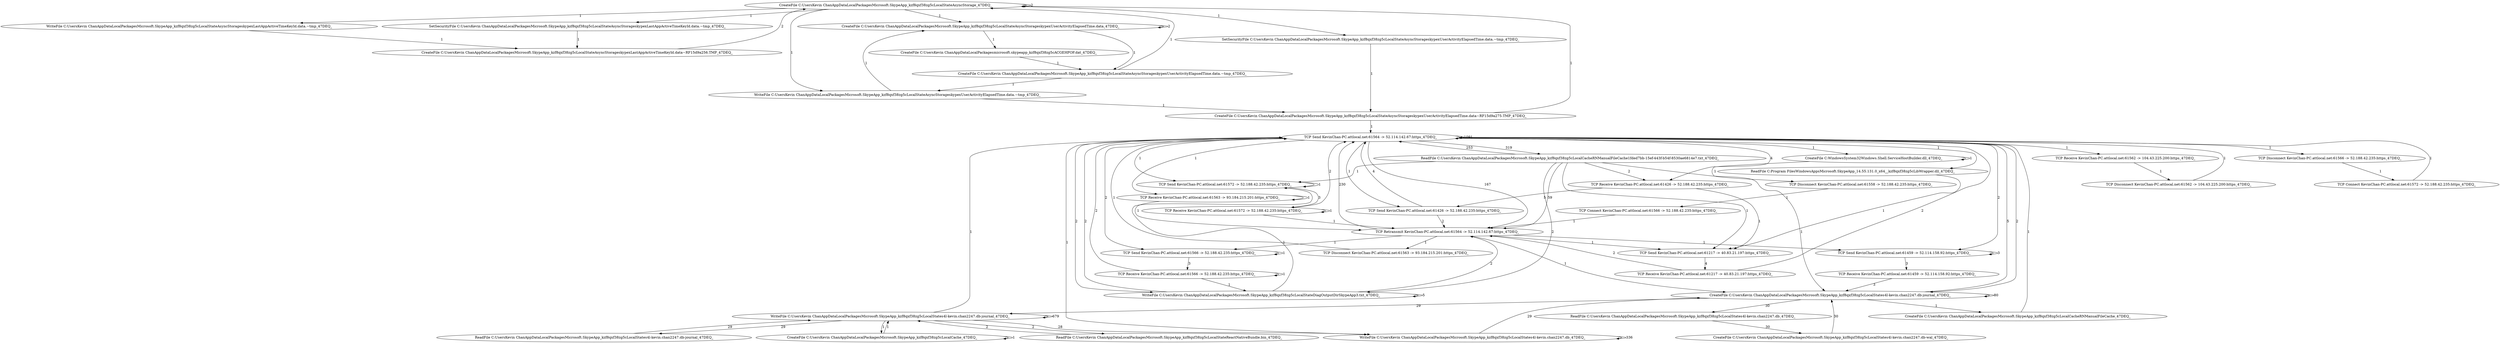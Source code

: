 strict digraph G {
  "CreateFile C:\Users\Kevin Chan\AppData\Local\Packages\Microsoft.SkypeApp_kzf8qxf38zg5c\LocalState\AsyncStorage_47DEQ_";
  "SetSecurityFile C:\Users\Kevin Chan\AppData\Local\Packages\Microsoft.SkypeApp_kzf8qxf38zg5c\LocalState\AsyncStorage\skypexLastAppActiveTimeKeyId.data.~tmp_47DEQ_";
  "CreateFile C:\Users\Kevin Chan\AppData\Local\Packages\Microsoft.SkypeApp_kzf8qxf38zg5c\LocalState\AsyncStorage\skypexLastAppActiveTimeKeyId.data~RF15d9a256.TMP_47DEQ_";
  "WriteFile C:\Users\Kevin Chan\AppData\Local\Packages\Microsoft.SkypeApp_kzf8qxf38zg5c\LocalState\AsyncStorage\skypexLastAppActiveTimeKeyId.data.~tmp_47DEQ_";
  "CreateFile C:\Users\Kevin Chan\AppData\Local\Packages\Microsoft.SkypeApp_kzf8qxf38zg5c\LocalState\AsyncStorage\skypexUserActivityElapsedTime.data_47DEQ_";
  "CreateFile C:\Users\Kevin Chan\AppData\Local\Packages\microsoft.skypeapp_kzf8qxf38zg5c\AC\GEH\POF.dat_47DEQ_";
  "CreateFile C:\Users\Kevin Chan\AppData\Local\Packages\Microsoft.SkypeApp_kzf8qxf38zg5c\LocalState\AsyncStorage\skypexUserActivityElapsedTime.data.~tmp_47DEQ_";
  "WriteFile C:\Users\Kevin Chan\AppData\Local\Packages\Microsoft.SkypeApp_kzf8qxf38zg5c\LocalState\AsyncStorage\skypexUserActivityElapsedTime.data.~tmp_47DEQ_";
  "SetSecurityFile C:\Users\Kevin Chan\AppData\Local\Packages\Microsoft.SkypeApp_kzf8qxf38zg5c\LocalState\AsyncStorage\skypexUserActivityElapsedTime.data.~tmp_47DEQ_";
  "CreateFile C:\Users\Kevin Chan\AppData\Local\Packages\Microsoft.SkypeApp_kzf8qxf38zg5c\LocalState\AsyncStorage\skypexUserActivityElapsedTime.data~RF15d9a275.TMP_47DEQ_";
  "TCP Send KevinChan-PC.attlocal.net:61564 -&gt; 52.114.142.67:https_47DEQ_";
  "ReadFile C:\Users\Kevin Chan\AppData\Local\Packages\Microsoft.SkypeApp_kzf8qxf38zg5c\LocalCache\RNManualFileCache\1fded7bb-15ef-443f-b54f-8530ae6814e7.txt_47DEQ_";
  "TCP Retransmit KevinChan-PC.attlocal.net:61564 -&gt; 52.114.142.67:https_47DEQ_";
  "TCP Send KevinChan-PC.attlocal.net:61459 -&gt; 52.114.158.92:https_47DEQ_";
  "TCP Receive KevinChan-PC.attlocal.net:61459 -&gt; 52.114.158.92:https_47DEQ_";
  "CreateFile C:\Users\Kevin Chan\AppData\Local\Packages\Microsoft.SkypeApp_kzf8qxf38zg5c\LocalState\s4l-kevin.chan2247.db-journal_47DEQ_";
  "ReadFile C:\Users\Kevin Chan\AppData\Local\Packages\Microsoft.SkypeApp_kzf8qxf38zg5c\LocalState\s4l-kevin.chan2247.db_47DEQ_";
  "CreateFile C:\Users\Kevin Chan\AppData\Local\Packages\Microsoft.SkypeApp_kzf8qxf38zg5c\LocalState\s4l-kevin.chan2247.db-wal_47DEQ_";
  "WriteFile C:\Users\Kevin Chan\AppData\Local\Packages\Microsoft.SkypeApp_kzf8qxf38zg5c\LocalState\s4l-kevin.chan2247.db-journal_47DEQ_";
  "ReadFile C:\Users\Kevin Chan\AppData\Local\Packages\Microsoft.SkypeApp_kzf8qxf38zg5c\LocalState\s4l-kevin.chan2247.db-journal_47DEQ_";
  "WriteFile C:\Users\Kevin Chan\AppData\Local\Packages\Microsoft.SkypeApp_kzf8qxf38zg5c\LocalState\s4l-kevin.chan2247.db_47DEQ_";
  "WriteFile C:\Users\Kevin Chan\AppData\Local\Packages\Microsoft.SkypeApp_kzf8qxf38zg5c\LocalState\DiagOutputDir\SkypeApp3.txt_47DEQ_";
  "TCP Receive KevinChan-PC.attlocal.net:61426 -&gt; 52.188.42.235:https_47DEQ_";
  "TCP Send KevinChan-PC.attlocal.net:61426 -&gt; 52.188.42.235:https_47DEQ_";
  "TCP Send KevinChan-PC.attlocal.net:61217 -&gt; 40.83.21.197:https_47DEQ_";
  "TCP Receive KevinChan-PC.attlocal.net:61217 -&gt; 40.83.21.197:https_47DEQ_";
  "CreateFile C:\Windows\System32\Windows.Shell.ServiceHostBuilder.dll_47DEQ_";
  "TCP Disconnect KevinChan-PC.attlocal.net:61558 -&gt; 52.188.42.235:https_47DEQ_";
  "TCP Connect KevinChan-PC.attlocal.net:61566 -&gt; 52.188.42.235:https_47DEQ_";
  "TCP Send KevinChan-PC.attlocal.net:61566 -&gt; 52.188.42.235:https_47DEQ_";
  "TCP Receive KevinChan-PC.attlocal.net:61566 -&gt; 52.188.42.235:https_47DEQ_";
  "CreateFile C:\Users\Kevin Chan\AppData\Local\Packages\Microsoft.SkypeApp_kzf8qxf38zg5c\LocalCache_47DEQ_";
  "CreateFile C:\Users\Kevin Chan\AppData\Local\Packages\Microsoft.SkypeApp_kzf8qxf38zg5c\LocalCache\RNManualFileCache_47DEQ_";
  "TCP Receive KevinChan-PC.attlocal.net:61562 -&gt; 104.43.225.200:https_47DEQ_";
  "TCP Disconnect KevinChan-PC.attlocal.net:61562 -&gt; 104.43.225.200:https_47DEQ_";
  "ReadFile C:\Program Files\WindowsApps\Microsoft.SkypeApp_14.55.131.0_x64__kzf8qxf38zg5c\LibWrapper.dll_47DEQ_";
  "TCP Receive KevinChan-PC.attlocal.net:61563 -&gt; 93.184.215.201:https_47DEQ_";
  "TCP Disconnect KevinChan-PC.attlocal.net:61563 -&gt; 93.184.215.201:https_47DEQ_";
  "TCP Disconnect KevinChan-PC.attlocal.net:61566 -&gt; 52.188.42.235:https_47DEQ_";
  "TCP Connect KevinChan-PC.attlocal.net:61572 -&gt; 52.188.42.235:https_47DEQ_";
  "TCP Send KevinChan-PC.attlocal.net:61572 -&gt; 52.188.42.235:https_47DEQ_";
  "TCP Receive KevinChan-PC.attlocal.net:61572 -&gt; 52.188.42.235:https_47DEQ_";
  "ReadFile C:\Users\Kevin Chan\AppData\Local\Packages\Microsoft.SkypeApp_kzf8qxf38zg5c\LocalState\ReactNativeBundle.bin_47DEQ_";
  "CreateFile C:\Users\Kevin Chan\AppData\Local\Packages\Microsoft.SkypeApp_kzf8qxf38zg5c\LocalState\AsyncStorage_47DEQ_" -> "SetSecurityFile C:\Users\Kevin Chan\AppData\Local\Packages\Microsoft.SkypeApp_kzf8qxf38zg5c\LocalState\AsyncStorage\skypexLastAppActiveTimeKeyId.data.~tmp_47DEQ_" [ label="1" ];
  "SetSecurityFile C:\Users\Kevin Chan\AppData\Local\Packages\Microsoft.SkypeApp_kzf8qxf38zg5c\LocalState\AsyncStorage\skypexLastAppActiveTimeKeyId.data.~tmp_47DEQ_" -> "CreateFile C:\Users\Kevin Chan\AppData\Local\Packages\Microsoft.SkypeApp_kzf8qxf38zg5c\LocalState\AsyncStorage\skypexLastAppActiveTimeKeyId.data~RF15d9a256.TMP_47DEQ_" [ label="1" ];
  "CreateFile C:\Users\Kevin Chan\AppData\Local\Packages\Microsoft.SkypeApp_kzf8qxf38zg5c\LocalState\AsyncStorage\skypexLastAppActiveTimeKeyId.data~RF15d9a256.TMP_47DEQ_" -> "CreateFile C:\Users\Kevin Chan\AppData\Local\Packages\Microsoft.SkypeApp_kzf8qxf38zg5c\LocalState\AsyncStorage_47DEQ_" [ label="2" ];
  "CreateFile C:\Users\Kevin Chan\AppData\Local\Packages\Microsoft.SkypeApp_kzf8qxf38zg5c\LocalState\AsyncStorage_47DEQ_" -> "CreateFile C:\Users\Kevin Chan\AppData\Local\Packages\Microsoft.SkypeApp_kzf8qxf38zg5c\LocalState\AsyncStorage_47DEQ_" [ label="2" ];
  "CreateFile C:\Users\Kevin Chan\AppData\Local\Packages\Microsoft.SkypeApp_kzf8qxf38zg5c\LocalState\AsyncStorage_47DEQ_" -> "WriteFile C:\Users\Kevin Chan\AppData\Local\Packages\Microsoft.SkypeApp_kzf8qxf38zg5c\LocalState\AsyncStorage\skypexLastAppActiveTimeKeyId.data.~tmp_47DEQ_" [ label="1" ];
  "WriteFile C:\Users\Kevin Chan\AppData\Local\Packages\Microsoft.SkypeApp_kzf8qxf38zg5c\LocalState\AsyncStorage\skypexLastAppActiveTimeKeyId.data.~tmp_47DEQ_" -> "CreateFile C:\Users\Kevin Chan\AppData\Local\Packages\Microsoft.SkypeApp_kzf8qxf38zg5c\LocalState\AsyncStorage\skypexLastAppActiveTimeKeyId.data~RF15d9a256.TMP_47DEQ_" [ label="1" ];
  "CreateFile C:\Users\Kevin Chan\AppData\Local\Packages\Microsoft.SkypeApp_kzf8qxf38zg5c\LocalState\AsyncStorage_47DEQ_" -> "CreateFile C:\Users\Kevin Chan\AppData\Local\Packages\Microsoft.SkypeApp_kzf8qxf38zg5c\LocalState\AsyncStorage\skypexUserActivityElapsedTime.data_47DEQ_" [ label="1" ];
  "CreateFile C:\Users\Kevin Chan\AppData\Local\Packages\Microsoft.SkypeApp_kzf8qxf38zg5c\LocalState\AsyncStorage\skypexUserActivityElapsedTime.data_47DEQ_" -> "CreateFile C:\Users\Kevin Chan\AppData\Local\Packages\Microsoft.SkypeApp_kzf8qxf38zg5c\LocalState\AsyncStorage\skypexUserActivityElapsedTime.data_47DEQ_" [ label="2" ];
  "CreateFile C:\Users\Kevin Chan\AppData\Local\Packages\Microsoft.SkypeApp_kzf8qxf38zg5c\LocalState\AsyncStorage\skypexUserActivityElapsedTime.data_47DEQ_" -> "CreateFile C:\Users\Kevin Chan\AppData\Local\Packages\microsoft.skypeapp_kzf8qxf38zg5c\AC\GEH\POF.dat_47DEQ_" [ label="1" ];
  "CreateFile C:\Users\Kevin Chan\AppData\Local\Packages\microsoft.skypeapp_kzf8qxf38zg5c\AC\GEH\POF.dat_47DEQ_" -> "CreateFile C:\Users\Kevin Chan\AppData\Local\Packages\Microsoft.SkypeApp_kzf8qxf38zg5c\LocalState\AsyncStorage\skypexUserActivityElapsedTime.data.~tmp_47DEQ_" [ label="1" ];
  "CreateFile C:\Users\Kevin Chan\AppData\Local\Packages\Microsoft.SkypeApp_kzf8qxf38zg5c\LocalState\AsyncStorage\skypexUserActivityElapsedTime.data.~tmp_47DEQ_" -> "WriteFile C:\Users\Kevin Chan\AppData\Local\Packages\Microsoft.SkypeApp_kzf8qxf38zg5c\LocalState\AsyncStorage\skypexUserActivityElapsedTime.data.~tmp_47DEQ_" [ label="1" ];
  "WriteFile C:\Users\Kevin Chan\AppData\Local\Packages\Microsoft.SkypeApp_kzf8qxf38zg5c\LocalState\AsyncStorage\skypexUserActivityElapsedTime.data.~tmp_47DEQ_" -> "CreateFile C:\Users\Kevin Chan\AppData\Local\Packages\Microsoft.SkypeApp_kzf8qxf38zg5c\LocalState\AsyncStorage\skypexUserActivityElapsedTime.data_47DEQ_" [ label="1" ];
  "CreateFile C:\Users\Kevin Chan\AppData\Local\Packages\Microsoft.SkypeApp_kzf8qxf38zg5c\LocalState\AsyncStorage\skypexUserActivityElapsedTime.data_47DEQ_" -> "CreateFile C:\Users\Kevin Chan\AppData\Local\Packages\Microsoft.SkypeApp_kzf8qxf38zg5c\LocalState\AsyncStorage\skypexUserActivityElapsedTime.data.~tmp_47DEQ_" [ label="1" ];
  "CreateFile C:\Users\Kevin Chan\AppData\Local\Packages\Microsoft.SkypeApp_kzf8qxf38zg5c\LocalState\AsyncStorage\skypexUserActivityElapsedTime.data.~tmp_47DEQ_" -> "CreateFile C:\Users\Kevin Chan\AppData\Local\Packages\Microsoft.SkypeApp_kzf8qxf38zg5c\LocalState\AsyncStorage_47DEQ_" [ label="1" ];
  "CreateFile C:\Users\Kevin Chan\AppData\Local\Packages\Microsoft.SkypeApp_kzf8qxf38zg5c\LocalState\AsyncStorage_47DEQ_" -> "SetSecurityFile C:\Users\Kevin Chan\AppData\Local\Packages\Microsoft.SkypeApp_kzf8qxf38zg5c\LocalState\AsyncStorage\skypexUserActivityElapsedTime.data.~tmp_47DEQ_" [ label="1" ];
  "SetSecurityFile C:\Users\Kevin Chan\AppData\Local\Packages\Microsoft.SkypeApp_kzf8qxf38zg5c\LocalState\AsyncStorage\skypexUserActivityElapsedTime.data.~tmp_47DEQ_" -> "CreateFile C:\Users\Kevin Chan\AppData\Local\Packages\Microsoft.SkypeApp_kzf8qxf38zg5c\LocalState\AsyncStorage\skypexUserActivityElapsedTime.data~RF15d9a275.TMP_47DEQ_" [ label="1" ];
  "CreateFile C:\Users\Kevin Chan\AppData\Local\Packages\Microsoft.SkypeApp_kzf8qxf38zg5c\LocalState\AsyncStorage\skypexUserActivityElapsedTime.data~RF15d9a275.TMP_47DEQ_" -> "CreateFile C:\Users\Kevin Chan\AppData\Local\Packages\Microsoft.SkypeApp_kzf8qxf38zg5c\LocalState\AsyncStorage_47DEQ_" [ label="1" ];
  "CreateFile C:\Users\Kevin Chan\AppData\Local\Packages\Microsoft.SkypeApp_kzf8qxf38zg5c\LocalState\AsyncStorage_47DEQ_" -> "WriteFile C:\Users\Kevin Chan\AppData\Local\Packages\Microsoft.SkypeApp_kzf8qxf38zg5c\LocalState\AsyncStorage\skypexUserActivityElapsedTime.data.~tmp_47DEQ_" [ label="1" ];
  "WriteFile C:\Users\Kevin Chan\AppData\Local\Packages\Microsoft.SkypeApp_kzf8qxf38zg5c\LocalState\AsyncStorage\skypexUserActivityElapsedTime.data.~tmp_47DEQ_" -> "CreateFile C:\Users\Kevin Chan\AppData\Local\Packages\Microsoft.SkypeApp_kzf8qxf38zg5c\LocalState\AsyncStorage\skypexUserActivityElapsedTime.data~RF15d9a275.TMP_47DEQ_" [ label="1" ];
  "CreateFile C:\Users\Kevin Chan\AppData\Local\Packages\Microsoft.SkypeApp_kzf8qxf38zg5c\LocalState\AsyncStorage\skypexUserActivityElapsedTime.data~RF15d9a275.TMP_47DEQ_" -> "TCP Send KevinChan-PC.attlocal.net:61564 -&gt; 52.114.142.67:https_47DEQ_" [ label="1" ];
  "TCP Send KevinChan-PC.attlocal.net:61564 -&gt; 52.114.142.67:https_47DEQ_" -> "TCP Send KevinChan-PC.attlocal.net:61564 -&gt; 52.114.142.67:https_47DEQ_" [ label="1091" ];
  "TCP Send KevinChan-PC.attlocal.net:61564 -&gt; 52.114.142.67:https_47DEQ_" -> "ReadFile C:\Users\Kevin Chan\AppData\Local\Packages\Microsoft.SkypeApp_kzf8qxf38zg5c\LocalCache\RNManualFileCache\1fded7bb-15ef-443f-b54f-8530ae6814e7.txt_47DEQ_" [ label="319" ];
  "ReadFile C:\Users\Kevin Chan\AppData\Local\Packages\Microsoft.SkypeApp_kzf8qxf38zg5c\LocalCache\RNManualFileCache\1fded7bb-15ef-443f-b54f-8530ae6814e7.txt_47DEQ_" -> "TCP Send KevinChan-PC.attlocal.net:61564 -&gt; 52.114.142.67:https_47DEQ_" [ label="253" ];
  "ReadFile C:\Users\Kevin Chan\AppData\Local\Packages\Microsoft.SkypeApp_kzf8qxf38zg5c\LocalCache\RNManualFileCache\1fded7bb-15ef-443f-b54f-8530ae6814e7.txt_47DEQ_" -> "TCP Retransmit KevinChan-PC.attlocal.net:61564 -&gt; 52.114.142.67:https_47DEQ_" [ label="59" ];
  "TCP Retransmit KevinChan-PC.attlocal.net:61564 -&gt; 52.114.142.67:https_47DEQ_" -> "TCP Send KevinChan-PC.attlocal.net:61564 -&gt; 52.114.142.67:https_47DEQ_" [ label="230" ];
  "TCP Send KevinChan-PC.attlocal.net:61564 -&gt; 52.114.142.67:https_47DEQ_" -> "TCP Retransmit KevinChan-PC.attlocal.net:61564 -&gt; 52.114.142.67:https_47DEQ_" [ label="167" ];
  "TCP Send KevinChan-PC.attlocal.net:61564 -&gt; 52.114.142.67:https_47DEQ_" -> "TCP Send KevinChan-PC.attlocal.net:61459 -&gt; 52.114.158.92:https_47DEQ_" [ label="2" ];
  "TCP Send KevinChan-PC.attlocal.net:61459 -&gt; 52.114.158.92:https_47DEQ_" -> "TCP Send KevinChan-PC.attlocal.net:61459 -&gt; 52.114.158.92:https_47DEQ_" [ label="3" ];
  "TCP Send KevinChan-PC.attlocal.net:61459 -&gt; 52.114.158.92:https_47DEQ_" -> "TCP Receive KevinChan-PC.attlocal.net:61459 -&gt; 52.114.158.92:https_47DEQ_" [ label="3" ];
  "TCP Receive KevinChan-PC.attlocal.net:61459 -&gt; 52.114.158.92:https_47DEQ_" -> "CreateFile C:\Users\Kevin Chan\AppData\Local\Packages\Microsoft.SkypeApp_kzf8qxf38zg5c\LocalState\s4l-kevin.chan2247.db-journal_47DEQ_" [ label="3" ];
  "CreateFile C:\Users\Kevin Chan\AppData\Local\Packages\Microsoft.SkypeApp_kzf8qxf38zg5c\LocalState\s4l-kevin.chan2247.db-journal_47DEQ_" -> "ReadFile C:\Users\Kevin Chan\AppData\Local\Packages\Microsoft.SkypeApp_kzf8qxf38zg5c\LocalState\s4l-kevin.chan2247.db_47DEQ_" [ label="30" ];
  "ReadFile C:\Users\Kevin Chan\AppData\Local\Packages\Microsoft.SkypeApp_kzf8qxf38zg5c\LocalState\s4l-kevin.chan2247.db_47DEQ_" -> "CreateFile C:\Users\Kevin Chan\AppData\Local\Packages\Microsoft.SkypeApp_kzf8qxf38zg5c\LocalState\s4l-kevin.chan2247.db-wal_47DEQ_" [ label="30" ];
  "CreateFile C:\Users\Kevin Chan\AppData\Local\Packages\Microsoft.SkypeApp_kzf8qxf38zg5c\LocalState\s4l-kevin.chan2247.db-wal_47DEQ_" -> "CreateFile C:\Users\Kevin Chan\AppData\Local\Packages\Microsoft.SkypeApp_kzf8qxf38zg5c\LocalState\s4l-kevin.chan2247.db-journal_47DEQ_" [ label="30" ];
  "CreateFile C:\Users\Kevin Chan\AppData\Local\Packages\Microsoft.SkypeApp_kzf8qxf38zg5c\LocalState\s4l-kevin.chan2247.db-journal_47DEQ_" -> "CreateFile C:\Users\Kevin Chan\AppData\Local\Packages\Microsoft.SkypeApp_kzf8qxf38zg5c\LocalState\s4l-kevin.chan2247.db-journal_47DEQ_" [ label="80" ];
  "CreateFile C:\Users\Kevin Chan\AppData\Local\Packages\Microsoft.SkypeApp_kzf8qxf38zg5c\LocalState\s4l-kevin.chan2247.db-journal_47DEQ_" -> "WriteFile C:\Users\Kevin Chan\AppData\Local\Packages\Microsoft.SkypeApp_kzf8qxf38zg5c\LocalState\s4l-kevin.chan2247.db-journal_47DEQ_" [ label="29" ];
  "WriteFile C:\Users\Kevin Chan\AppData\Local\Packages\Microsoft.SkypeApp_kzf8qxf38zg5c\LocalState\s4l-kevin.chan2247.db-journal_47DEQ_" -> "WriteFile C:\Users\Kevin Chan\AppData\Local\Packages\Microsoft.SkypeApp_kzf8qxf38zg5c\LocalState\s4l-kevin.chan2247.db-journal_47DEQ_" [ label="679" ];
  "WriteFile C:\Users\Kevin Chan\AppData\Local\Packages\Microsoft.SkypeApp_kzf8qxf38zg5c\LocalState\s4l-kevin.chan2247.db-journal_47DEQ_" -> "ReadFile C:\Users\Kevin Chan\AppData\Local\Packages\Microsoft.SkypeApp_kzf8qxf38zg5c\LocalState\s4l-kevin.chan2247.db-journal_47DEQ_" [ label="29" ];
  "ReadFile C:\Users\Kevin Chan\AppData\Local\Packages\Microsoft.SkypeApp_kzf8qxf38zg5c\LocalState\s4l-kevin.chan2247.db-journal_47DEQ_" -> "WriteFile C:\Users\Kevin Chan\AppData\Local\Packages\Microsoft.SkypeApp_kzf8qxf38zg5c\LocalState\s4l-kevin.chan2247.db-journal_47DEQ_" [ label="29" ];
  "WriteFile C:\Users\Kevin Chan\AppData\Local\Packages\Microsoft.SkypeApp_kzf8qxf38zg5c\LocalState\s4l-kevin.chan2247.db-journal_47DEQ_" -> "WriteFile C:\Users\Kevin Chan\AppData\Local\Packages\Microsoft.SkypeApp_kzf8qxf38zg5c\LocalState\s4l-kevin.chan2247.db_47DEQ_" [ label="28" ];
  "WriteFile C:\Users\Kevin Chan\AppData\Local\Packages\Microsoft.SkypeApp_kzf8qxf38zg5c\LocalState\s4l-kevin.chan2247.db_47DEQ_" -> "WriteFile C:\Users\Kevin Chan\AppData\Local\Packages\Microsoft.SkypeApp_kzf8qxf38zg5c\LocalState\s4l-kevin.chan2247.db_47DEQ_" [ label="336" ];
  "WriteFile C:\Users\Kevin Chan\AppData\Local\Packages\Microsoft.SkypeApp_kzf8qxf38zg5c\LocalState\s4l-kevin.chan2247.db_47DEQ_" -> "CreateFile C:\Users\Kevin Chan\AppData\Local\Packages\Microsoft.SkypeApp_kzf8qxf38zg5c\LocalState\s4l-kevin.chan2247.db-journal_47DEQ_" [ label="29" ];
  "CreateFile C:\Users\Kevin Chan\AppData\Local\Packages\Microsoft.SkypeApp_kzf8qxf38zg5c\LocalState\s4l-kevin.chan2247.db-journal_47DEQ_" -> "TCP Send KevinChan-PC.attlocal.net:61564 -&gt; 52.114.142.67:https_47DEQ_" [ label="5" ];
  "TCP Send KevinChan-PC.attlocal.net:61564 -&gt; 52.114.142.67:https_47DEQ_" -> "WriteFile C:\Users\Kevin Chan\AppData\Local\Packages\Microsoft.SkypeApp_kzf8qxf38zg5c\LocalState\DiagOutputDir\SkypeApp3.txt_47DEQ_" [ label="2" ];
  "WriteFile C:\Users\Kevin Chan\AppData\Local\Packages\Microsoft.SkypeApp_kzf8qxf38zg5c\LocalState\DiagOutputDir\SkypeApp3.txt_47DEQ_" -> "WriteFile C:\Users\Kevin Chan\AppData\Local\Packages\Microsoft.SkypeApp_kzf8qxf38zg5c\LocalState\DiagOutputDir\SkypeApp3.txt_47DEQ_" [ label="5" ];
  "WriteFile C:\Users\Kevin Chan\AppData\Local\Packages\Microsoft.SkypeApp_kzf8qxf38zg5c\LocalState\DiagOutputDir\SkypeApp3.txt_47DEQ_" -> "TCP Send KevinChan-PC.attlocal.net:61564 -&gt; 52.114.142.67:https_47DEQ_" [ label="2" ];
  "TCP Send KevinChan-PC.attlocal.net:61564 -&gt; 52.114.142.67:https_47DEQ_" -> "CreateFile C:\Users\Kevin Chan\AppData\Local\Packages\Microsoft.SkypeApp_kzf8qxf38zg5c\LocalState\s4l-kevin.chan2247.db-journal_47DEQ_" [ label="2" ];
  "TCP Send KevinChan-PC.attlocal.net:61564 -&gt; 52.114.142.67:https_47DEQ_" -> "TCP Receive KevinChan-PC.attlocal.net:61426 -&gt; 52.188.42.235:https_47DEQ_" [ label="4" ];
  "TCP Receive KevinChan-PC.attlocal.net:61426 -&gt; 52.188.42.235:https_47DEQ_" -> "TCP Send KevinChan-PC.attlocal.net:61426 -&gt; 52.188.42.235:https_47DEQ_" [ label="5" ];
  "TCP Send KevinChan-PC.attlocal.net:61426 -&gt; 52.188.42.235:https_47DEQ_" -> "TCP Retransmit KevinChan-PC.attlocal.net:61564 -&gt; 52.114.142.67:https_47DEQ_" [ label="2" ];
  "TCP Retransmit KevinChan-PC.attlocal.net:61564 -&gt; 52.114.142.67:https_47DEQ_" -> "TCP Send KevinChan-PC.attlocal.net:61459 -&gt; 52.114.158.92:https_47DEQ_" [ label="1" ];
  "TCP Retransmit KevinChan-PC.attlocal.net:61564 -&gt; 52.114.142.67:https_47DEQ_" -> "TCP Send KevinChan-PC.attlocal.net:61217 -&gt; 40.83.21.197:https_47DEQ_" [ label="1" ];
  "TCP Send KevinChan-PC.attlocal.net:61217 -&gt; 40.83.21.197:https_47DEQ_" -> "TCP Receive KevinChan-PC.attlocal.net:61217 -&gt; 40.83.21.197:https_47DEQ_" [ label="4" ];
  "TCP Receive KevinChan-PC.attlocal.net:61217 -&gt; 40.83.21.197:https_47DEQ_" -> "TCP Send KevinChan-PC.attlocal.net:61564 -&gt; 52.114.142.67:https_47DEQ_" [ label="2" ];
  "TCP Send KevinChan-PC.attlocal.net:61426 -&gt; 52.188.42.235:https_47DEQ_" -> "TCP Send KevinChan-PC.attlocal.net:61564 -&gt; 52.114.142.67:https_47DEQ_" [ label="4" ];
  "WriteFile C:\Users\Kevin Chan\AppData\Local\Packages\Microsoft.SkypeApp_kzf8qxf38zg5c\LocalState\s4l-kevin.chan2247.db-journal_47DEQ_" -> "TCP Send KevinChan-PC.attlocal.net:61564 -&gt; 52.114.142.67:https_47DEQ_" [ label="1" ];
  "TCP Send KevinChan-PC.attlocal.net:61564 -&gt; 52.114.142.67:https_47DEQ_" -> "WriteFile C:\Users\Kevin Chan\AppData\Local\Packages\Microsoft.SkypeApp_kzf8qxf38zg5c\LocalState\s4l-kevin.chan2247.db_47DEQ_" [ label="1" ];
  "ReadFile C:\Users\Kevin Chan\AppData\Local\Packages\Microsoft.SkypeApp_kzf8qxf38zg5c\LocalCache\RNManualFileCache\1fded7bb-15ef-443f-b54f-8530ae6814e7.txt_47DEQ_" -> "TCP Receive KevinChan-PC.attlocal.net:61426 -&gt; 52.188.42.235:https_47DEQ_" [ label="2" ];
  "TCP Receive KevinChan-PC.attlocal.net:61426 -&gt; 52.188.42.235:https_47DEQ_" -> "TCP Send KevinChan-PC.attlocal.net:61217 -&gt; 40.83.21.197:https_47DEQ_" [ label="1" ];
  "TCP Send KevinChan-PC.attlocal.net:61564 -&gt; 52.114.142.67:https_47DEQ_" -> "TCP Send KevinChan-PC.attlocal.net:61426 -&gt; 52.188.42.235:https_47DEQ_" [ label="1" ];
  "TCP Send KevinChan-PC.attlocal.net:61564 -&gt; 52.114.142.67:https_47DEQ_" -> "CreateFile C:\Windows\System32\Windows.Shell.ServiceHostBuilder.dll_47DEQ_" [ label="1" ];
  "CreateFile C:\Windows\System32\Windows.Shell.ServiceHostBuilder.dll_47DEQ_" -> "CreateFile C:\Windows\System32\Windows.Shell.ServiceHostBuilder.dll_47DEQ_" [ label="1" ];
  "CreateFile C:\Windows\System32\Windows.Shell.ServiceHostBuilder.dll_47DEQ_" -> "TCP Disconnect KevinChan-PC.attlocal.net:61558 -&gt; 52.188.42.235:https_47DEQ_" [ label="1" ];
  "TCP Disconnect KevinChan-PC.attlocal.net:61558 -&gt; 52.188.42.235:https_47DEQ_" -> "TCP Connect KevinChan-PC.attlocal.net:61566 -&gt; 52.188.42.235:https_47DEQ_" [ label="1" ];
  "TCP Connect KevinChan-PC.attlocal.net:61566 -&gt; 52.188.42.235:https_47DEQ_" -> "TCP Retransmit KevinChan-PC.attlocal.net:61564 -&gt; 52.114.142.67:https_47DEQ_" [ label="1" ];
  "TCP Send KevinChan-PC.attlocal.net:61564 -&gt; 52.114.142.67:https_47DEQ_" -> "TCP Send KevinChan-PC.attlocal.net:61566 -&gt; 52.188.42.235:https_47DEQ_" [ label="2" ];
  "TCP Send KevinChan-PC.attlocal.net:61566 -&gt; 52.188.42.235:https_47DEQ_" -> "TCP Receive KevinChan-PC.attlocal.net:61566 -&gt; 52.188.42.235:https_47DEQ_" [ label="3" ];
  "TCP Receive KevinChan-PC.attlocal.net:61566 -&gt; 52.188.42.235:https_47DEQ_" -> "TCP Receive KevinChan-PC.attlocal.net:61566 -&gt; 52.188.42.235:https_47DEQ_" [ label="1" ];
  "TCP Receive KevinChan-PC.attlocal.net:61566 -&gt; 52.188.42.235:https_47DEQ_" -> "WriteFile C:\Users\Kevin Chan\AppData\Local\Packages\Microsoft.SkypeApp_kzf8qxf38zg5c\LocalState\DiagOutputDir\SkypeApp3.txt_47DEQ_" [ label="1" ];
  "WriteFile C:\Users\Kevin Chan\AppData\Local\Packages\Microsoft.SkypeApp_kzf8qxf38zg5c\LocalState\DiagOutputDir\SkypeApp3.txt_47DEQ_" -> "TCP Retransmit KevinChan-PC.attlocal.net:61564 -&gt; 52.114.142.67:https_47DEQ_" [ label="2" ];
  "TCP Retransmit KevinChan-PC.attlocal.net:61564 -&gt; 52.114.142.67:https_47DEQ_" -> "TCP Send KevinChan-PC.attlocal.net:61566 -&gt; 52.188.42.235:https_47DEQ_" [ label="1" ];
  "TCP Receive KevinChan-PC.attlocal.net:61566 -&gt; 52.188.42.235:https_47DEQ_" -> "TCP Send KevinChan-PC.attlocal.net:61564 -&gt; 52.114.142.67:https_47DEQ_" [ label="2" ];
  "TCP Send KevinChan-PC.attlocal.net:61566 -&gt; 52.188.42.235:https_47DEQ_" -> "TCP Send KevinChan-PC.attlocal.net:61566 -&gt; 52.188.42.235:https_47DEQ_" [ label="1" ];
  "ReadFile C:\Users\Kevin Chan\AppData\Local\Packages\Microsoft.SkypeApp_kzf8qxf38zg5c\LocalCache\RNManualFileCache\1fded7bb-15ef-443f-b54f-8530ae6814e7.txt_47DEQ_" -> "WriteFile C:\Users\Kevin Chan\AppData\Local\Packages\Microsoft.SkypeApp_kzf8qxf38zg5c\LocalState\DiagOutputDir\SkypeApp3.txt_47DEQ_" [ label="2" ];
  "ReadFile C:\Users\Kevin Chan\AppData\Local\Packages\Microsoft.SkypeApp_kzf8qxf38zg5c\LocalCache\RNManualFileCache\1fded7bb-15ef-443f-b54f-8530ae6814e7.txt_47DEQ_" -> "CreateFile C:\Users\Kevin Chan\AppData\Local\Packages\Microsoft.SkypeApp_kzf8qxf38zg5c\LocalState\s4l-kevin.chan2247.db-journal_47DEQ_" [ label="1" ];
  "WriteFile C:\Users\Kevin Chan\AppData\Local\Packages\Microsoft.SkypeApp_kzf8qxf38zg5c\LocalState\s4l-kevin.chan2247.db-journal_47DEQ_" -> "CreateFile C:\Users\Kevin Chan\AppData\Local\Packages\Microsoft.SkypeApp_kzf8qxf38zg5c\LocalCache_47DEQ_" [ label="1" ];
  "CreateFile C:\Users\Kevin Chan\AppData\Local\Packages\Microsoft.SkypeApp_kzf8qxf38zg5c\LocalCache_47DEQ_" -> "CreateFile C:\Users\Kevin Chan\AppData\Local\Packages\Microsoft.SkypeApp_kzf8qxf38zg5c\LocalCache_47DEQ_" [ label="1" ];
  "CreateFile C:\Users\Kevin Chan\AppData\Local\Packages\Microsoft.SkypeApp_kzf8qxf38zg5c\LocalCache_47DEQ_" -> "WriteFile C:\Users\Kevin Chan\AppData\Local\Packages\Microsoft.SkypeApp_kzf8qxf38zg5c\LocalState\s4l-kevin.chan2247.db-journal_47DEQ_" [ label="1" ];
  "CreateFile C:\Users\Kevin Chan\AppData\Local\Packages\Microsoft.SkypeApp_kzf8qxf38zg5c\LocalState\s4l-kevin.chan2247.db-journal_47DEQ_" -> "CreateFile C:\Users\Kevin Chan\AppData\Local\Packages\Microsoft.SkypeApp_kzf8qxf38zg5c\LocalCache\RNManualFileCache_47DEQ_" [ label="1" ];
  "CreateFile C:\Users\Kevin Chan\AppData\Local\Packages\Microsoft.SkypeApp_kzf8qxf38zg5c\LocalCache\RNManualFileCache_47DEQ_" -> "TCP Send KevinChan-PC.attlocal.net:61564 -&gt; 52.114.142.67:https_47DEQ_" [ label="1" ];
  "TCP Send KevinChan-PC.attlocal.net:61564 -&gt; 52.114.142.67:https_47DEQ_" -> "TCP Receive KevinChan-PC.attlocal.net:61562 -&gt; 104.43.225.200:https_47DEQ_" [ label="1" ];
  "TCP Receive KevinChan-PC.attlocal.net:61562 -&gt; 104.43.225.200:https_47DEQ_" -> "TCP Disconnect KevinChan-PC.attlocal.net:61562 -&gt; 104.43.225.200:https_47DEQ_" [ label="1" ];
  "TCP Disconnect KevinChan-PC.attlocal.net:61562 -&gt; 104.43.225.200:https_47DEQ_" -> "TCP Send KevinChan-PC.attlocal.net:61564 -&gt; 52.114.142.67:https_47DEQ_" [ label="1" ];
  "TCP Send KevinChan-PC.attlocal.net:61564 -&gt; 52.114.142.67:https_47DEQ_" -> "ReadFile C:\Program Files\WindowsApps\Microsoft.SkypeApp_14.55.131.0_x64__kzf8qxf38zg5c\LibWrapper.dll_47DEQ_" [ label="1" ];
  "ReadFile C:\Program Files\WindowsApps\Microsoft.SkypeApp_14.55.131.0_x64__kzf8qxf38zg5c\LibWrapper.dll_47DEQ_" -> "TCP Send KevinChan-PC.attlocal.net:61217 -&gt; 40.83.21.197:https_47DEQ_" [ label="1" ];
  "TCP Receive KevinChan-PC.attlocal.net:61217 -&gt; 40.83.21.197:https_47DEQ_" -> "TCP Retransmit KevinChan-PC.attlocal.net:61564 -&gt; 52.114.142.67:https_47DEQ_" [ label="2" ];
  "TCP Send KevinChan-PC.attlocal.net:61564 -&gt; 52.114.142.67:https_47DEQ_" -> "TCP Receive KevinChan-PC.attlocal.net:61563 -&gt; 93.184.215.201:https_47DEQ_" [ label="1" ];
  "TCP Receive KevinChan-PC.attlocal.net:61563 -&gt; 93.184.215.201:https_47DEQ_" -> "TCP Receive KevinChan-PC.attlocal.net:61563 -&gt; 93.184.215.201:https_47DEQ_" [ label="1" ];
  "TCP Receive KevinChan-PC.attlocal.net:61563 -&gt; 93.184.215.201:https_47DEQ_" -> "TCP Retransmit KevinChan-PC.attlocal.net:61564 -&gt; 52.114.142.67:https_47DEQ_" [ label="1" ];
  "TCP Retransmit KevinChan-PC.attlocal.net:61564 -&gt; 52.114.142.67:https_47DEQ_" -> "TCP Disconnect KevinChan-PC.attlocal.net:61563 -&gt; 93.184.215.201:https_47DEQ_" [ label="1" ];
  "TCP Disconnect KevinChan-PC.attlocal.net:61563 -&gt; 93.184.215.201:https_47DEQ_" -> "TCP Send KevinChan-PC.attlocal.net:61564 -&gt; 52.114.142.67:https_47DEQ_" [ label="1" ];
  "TCP Send KevinChan-PC.attlocal.net:61564 -&gt; 52.114.142.67:https_47DEQ_" -> "TCP Disconnect KevinChan-PC.attlocal.net:61566 -&gt; 52.188.42.235:https_47DEQ_" [ label="1" ];
  "TCP Disconnect KevinChan-PC.attlocal.net:61566 -&gt; 52.188.42.235:https_47DEQ_" -> "TCP Connect KevinChan-PC.attlocal.net:61572 -&gt; 52.188.42.235:https_47DEQ_" [ label="1" ];
  "TCP Connect KevinChan-PC.attlocal.net:61572 -&gt; 52.188.42.235:https_47DEQ_" -> "TCP Send KevinChan-PC.attlocal.net:61564 -&gt; 52.114.142.67:https_47DEQ_" [ label="1" ];
  "WriteFile C:\Users\Kevin Chan\AppData\Local\Packages\Microsoft.SkypeApp_kzf8qxf38zg5c\LocalState\DiagOutputDir\SkypeApp3.txt_47DEQ_" -> "TCP Send KevinChan-PC.attlocal.net:61572 -&gt; 52.188.42.235:https_47DEQ_" [ label="1" ];
  "TCP Send KevinChan-PC.attlocal.net:61572 -&gt; 52.188.42.235:https_47DEQ_" -> "TCP Receive KevinChan-PC.attlocal.net:61572 -&gt; 52.188.42.235:https_47DEQ_" [ label="3" ];
  "TCP Receive KevinChan-PC.attlocal.net:61572 -&gt; 52.188.42.235:https_47DEQ_" -> "TCP Receive KevinChan-PC.attlocal.net:61572 -&gt; 52.188.42.235:https_47DEQ_" [ label="1" ];
  "TCP Receive KevinChan-PC.attlocal.net:61572 -&gt; 52.188.42.235:https_47DEQ_" -> "TCP Retransmit KevinChan-PC.attlocal.net:61564 -&gt; 52.114.142.67:https_47DEQ_" [ label="1" ];
  "TCP Send KevinChan-PC.attlocal.net:61564 -&gt; 52.114.142.67:https_47DEQ_" -> "TCP Send KevinChan-PC.attlocal.net:61572 -&gt; 52.188.42.235:https_47DEQ_" [ label="1" ];
  "TCP Receive KevinChan-PC.attlocal.net:61572 -&gt; 52.188.42.235:https_47DEQ_" -> "TCP Send KevinChan-PC.attlocal.net:61564 -&gt; 52.114.142.67:https_47DEQ_" [ label="2" ];
  "ReadFile C:\Users\Kevin Chan\AppData\Local\Packages\Microsoft.SkypeApp_kzf8qxf38zg5c\LocalCache\RNManualFileCache\1fded7bb-15ef-443f-b54f-8530ae6814e7.txt_47DEQ_" -> "TCP Send KevinChan-PC.attlocal.net:61572 -&gt; 52.188.42.235:https_47DEQ_" [ label="1" ];
  "TCP Send KevinChan-PC.attlocal.net:61572 -&gt; 52.188.42.235:https_47DEQ_" -> "TCP Send KevinChan-PC.attlocal.net:61572 -&gt; 52.188.42.235:https_47DEQ_" [ label="1" ];
  "ReadFile C:\Users\Kevin Chan\AppData\Local\Packages\Microsoft.SkypeApp_kzf8qxf38zg5c\LocalCache\RNManualFileCache\1fded7bb-15ef-443f-b54f-8530ae6814e7.txt_47DEQ_" -> "TCP Send KevinChan-PC.attlocal.net:61217 -&gt; 40.83.21.197:https_47DEQ_" [ label="1" ];
  "TCP Retransmit KevinChan-PC.attlocal.net:61564 -&gt; 52.114.142.67:https_47DEQ_" -> "CreateFile C:\Users\Kevin Chan\AppData\Local\Packages\Microsoft.SkypeApp_kzf8qxf38zg5c\LocalState\s4l-kevin.chan2247.db-journal_47DEQ_" [ label="1" ];
  "WriteFile C:\Users\Kevin Chan\AppData\Local\Packages\Microsoft.SkypeApp_kzf8qxf38zg5c\LocalState\s4l-kevin.chan2247.db-journal_47DEQ_" -> "ReadFile C:\Users\Kevin Chan\AppData\Local\Packages\Microsoft.SkypeApp_kzf8qxf38zg5c\LocalState\ReactNativeBundle.bin_47DEQ_" [ label="2" ];
  "ReadFile C:\Users\Kevin Chan\AppData\Local\Packages\Microsoft.SkypeApp_kzf8qxf38zg5c\LocalState\ReactNativeBundle.bin_47DEQ_" -> "WriteFile C:\Users\Kevin Chan\AppData\Local\Packages\Microsoft.SkypeApp_kzf8qxf38zg5c\LocalState\s4l-kevin.chan2247.db-journal_47DEQ_" [ label="2" ];
}
